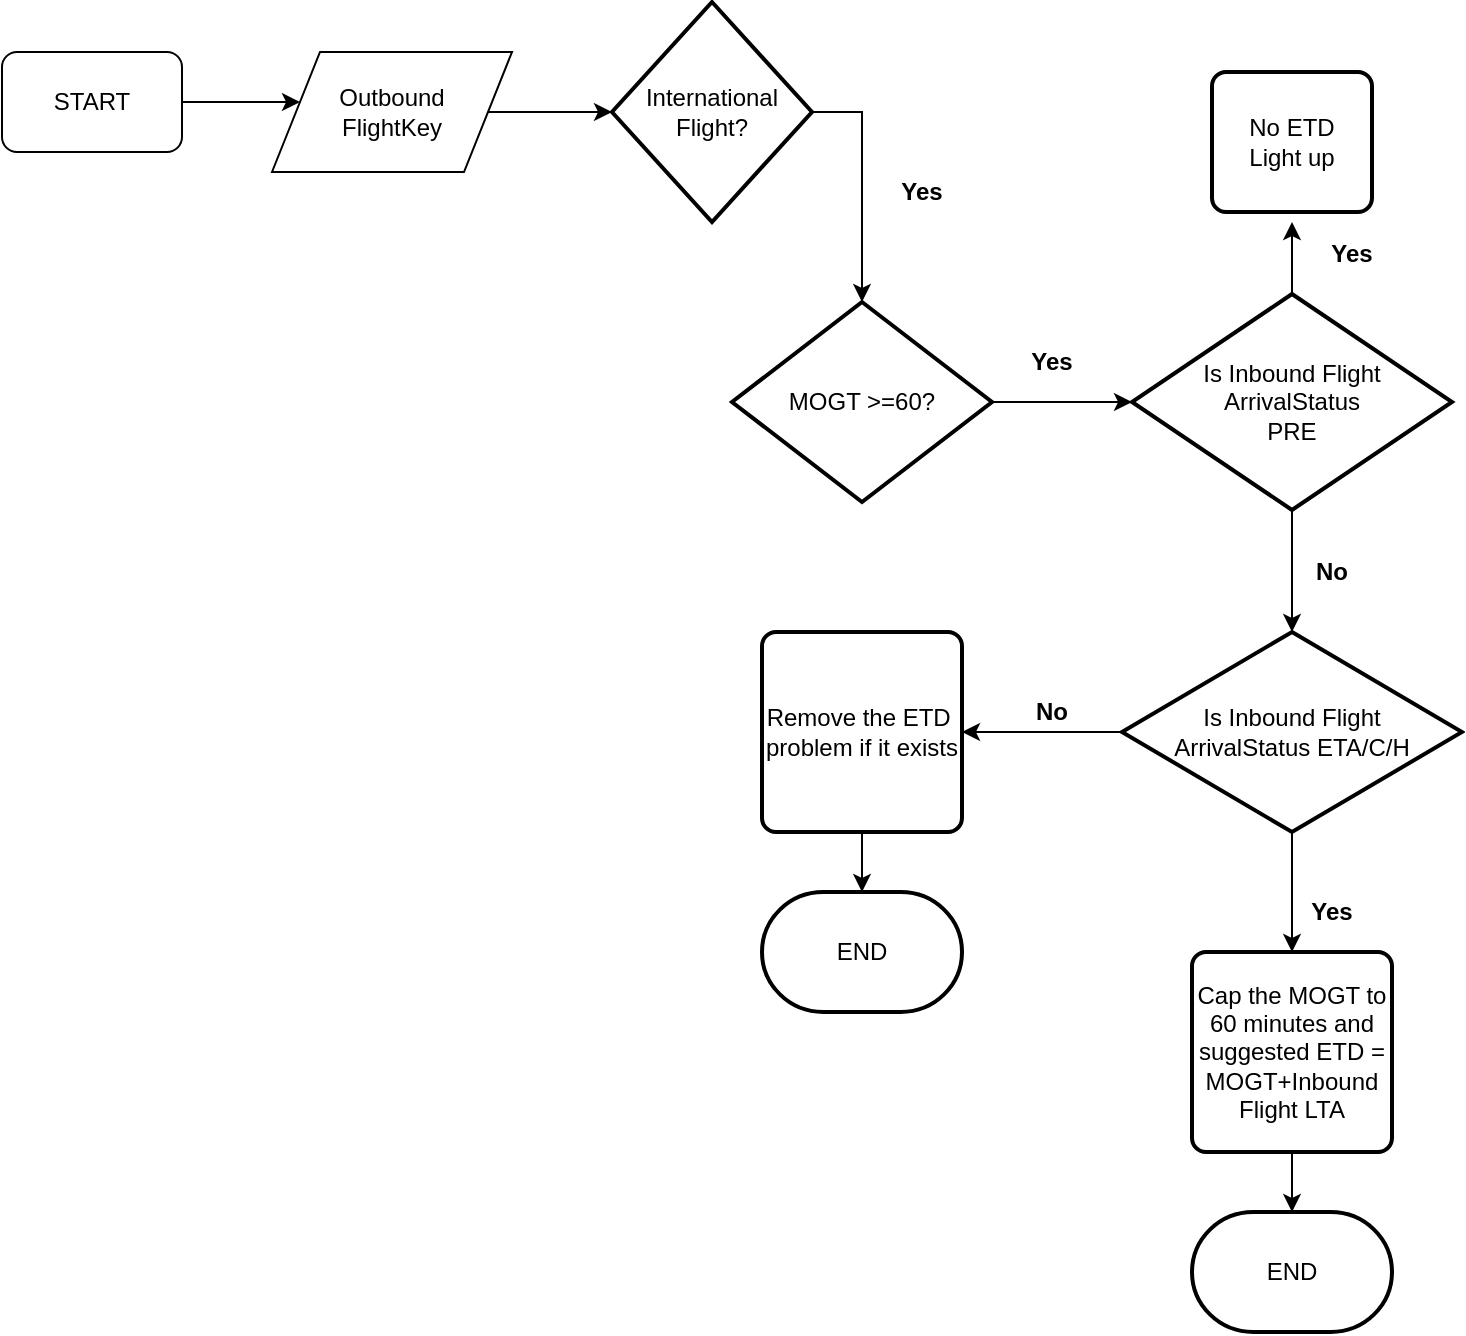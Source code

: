 <mxfile version="11.1.4" type="github"><diagram id="pFKQiXRmC3XckeJbhHOQ" name="Page-1"><mxGraphModel dx="1038" dy="583" grid="1" gridSize="10" guides="1" tooltips="1" connect="1" arrows="1" fold="1" page="1" pageScale="1" pageWidth="850" pageHeight="1100" math="0" shadow="0"><root><mxCell id="0"/><mxCell id="1" parent="0"/><mxCell id="46tW-18OfaLYzbYvIZAa-34" value="" style="edgeStyle=orthogonalEdgeStyle;rounded=0;orthogonalLoop=1;jettySize=auto;html=1;" edge="1" parent="1" source="UgsXbYPD-4DsROqtCclC-1" target="UgsXbYPD-4DsROqtCclC-3"><mxGeometry relative="1" as="geometry"><Array as="points"><mxPoint x="140" y="65"/><mxPoint x="140" y="65"/></Array></mxGeometry></mxCell><mxCell id="UgsXbYPD-4DsROqtCclC-1" value="START" style="rounded=1;whiteSpace=wrap;html=1;" parent="1" vertex="1"><mxGeometry x="15" y="40" width="90" height="50" as="geometry"/></mxCell><mxCell id="UgsXbYPD-4DsROqtCclC-6" style="edgeStyle=orthogonalEdgeStyle;rounded=0;orthogonalLoop=1;jettySize=auto;html=1;exitX=0.5;exitY=0;exitDx=0;exitDy=0;entryX=0.5;entryY=0;entryDx=0;entryDy=0;" parent="1" source="UgsXbYPD-4DsROqtCclC-3" target="UgsXbYPD-4DsROqtCclC-3" edge="1"><mxGeometry relative="1" as="geometry"><mxPoint x="260" y="120" as="targetPoint"/></mxGeometry></mxCell><mxCell id="46tW-18OfaLYzbYvIZAa-36" value="" style="edgeStyle=orthogonalEdgeStyle;rounded=0;orthogonalLoop=1;jettySize=auto;html=1;" edge="1" parent="1" source="UgsXbYPD-4DsROqtCclC-3" target="UgsXbYPD-4DsROqtCclC-8"><mxGeometry relative="1" as="geometry"/></mxCell><mxCell id="UgsXbYPD-4DsROqtCclC-3" value="Outbound&lt;br&gt;FlightKey" style="shape=parallelogram;perimeter=parallelogramPerimeter;whiteSpace=wrap;html=1;" parent="1" vertex="1"><mxGeometry x="150" y="40" width="120" height="60" as="geometry"/></mxCell><mxCell id="46tW-18OfaLYzbYvIZAa-39" value="" style="edgeStyle=orthogonalEdgeStyle;rounded=0;orthogonalLoop=1;jettySize=auto;html=1;entryX=0.5;entryY=0;entryDx=0;entryDy=0;entryPerimeter=0;" edge="1" parent="1" source="UgsXbYPD-4DsROqtCclC-8" target="UgsXbYPD-4DsROqtCclC-11"><mxGeometry relative="1" as="geometry"><mxPoint x="500" y="70" as="targetPoint"/><Array as="points"><mxPoint x="445" y="70"/></Array></mxGeometry></mxCell><mxCell id="UgsXbYPD-4DsROqtCclC-8" value="International Flight?" style="strokeWidth=2;html=1;shape=mxgraph.flowchart.decision;whiteSpace=wrap;" parent="1" vertex="1"><mxGeometry x="320" y="15" width="100" height="110" as="geometry"/></mxCell><mxCell id="UgsXbYPD-4DsROqtCclC-14" style="edgeStyle=orthogonalEdgeStyle;rounded=0;orthogonalLoop=1;jettySize=auto;html=1;" parent="1" source="UgsXbYPD-4DsROqtCclC-11" edge="1"><mxGeometry relative="1" as="geometry"><mxPoint x="580" y="215" as="targetPoint"/></mxGeometry></mxCell><mxCell id="UgsXbYPD-4DsROqtCclC-11" value="MOGT &amp;gt;=60?" style="strokeWidth=2;html=1;shape=mxgraph.flowchart.decision;whiteSpace=wrap;" parent="1" vertex="1"><mxGeometry x="380" y="165" width="130" height="100" as="geometry"/></mxCell><mxCell id="UgsXbYPD-4DsROqtCclC-16" style="edgeStyle=orthogonalEdgeStyle;rounded=0;orthogonalLoop=1;jettySize=auto;html=1;entryX=0.5;entryY=0;entryDx=0;entryDy=0;entryPerimeter=0;" parent="1" source="UgsXbYPD-4DsROqtCclC-15" edge="1" target="UgsXbYPD-4DsROqtCclC-17"><mxGeometry relative="1" as="geometry"><mxPoint x="590" y="320" as="targetPoint"/><Array as="points"><mxPoint x="660" y="290"/><mxPoint x="660" y="290"/></Array></mxGeometry></mxCell><mxCell id="46tW-18OfaLYzbYvIZAa-3" value="" style="edgeStyle=orthogonalEdgeStyle;rounded=0;orthogonalLoop=1;jettySize=auto;html=1;" edge="1" parent="1" source="UgsXbYPD-4DsROqtCclC-15"><mxGeometry relative="1" as="geometry"><mxPoint x="660" y="125" as="targetPoint"/><Array as="points"><mxPoint x="660" y="125"/><mxPoint x="660" y="125"/></Array></mxGeometry></mxCell><mxCell id="UgsXbYPD-4DsROqtCclC-15" value="Is Inbound Flight&lt;br&gt;ArrivalStatus &lt;br&gt;PRE" style="strokeWidth=2;html=1;shape=mxgraph.flowchart.decision;whiteSpace=wrap;" parent="1" vertex="1"><mxGeometry x="580" y="161" width="160" height="108" as="geometry"/></mxCell><mxCell id="46tW-18OfaLYzbYvIZAa-11" value="" style="edgeStyle=orthogonalEdgeStyle;rounded=0;orthogonalLoop=1;jettySize=auto;html=1;" edge="1" parent="1" source="UgsXbYPD-4DsROqtCclC-17"><mxGeometry relative="1" as="geometry"><mxPoint x="660" y="490" as="targetPoint"/></mxGeometry></mxCell><mxCell id="46tW-18OfaLYzbYvIZAa-15" value="" style="edgeStyle=orthogonalEdgeStyle;rounded=0;orthogonalLoop=1;jettySize=auto;html=1;" edge="1" parent="1" source="UgsXbYPD-4DsROqtCclC-17"><mxGeometry relative="1" as="geometry"><mxPoint x="495" y="380" as="targetPoint"/></mxGeometry></mxCell><mxCell id="UgsXbYPD-4DsROqtCclC-17" value="&lt;span style=&quot;white-space: normal&quot;&gt;Is Inbound Flight&lt;/span&gt;&lt;br style=&quot;white-space: normal&quot;&gt;&lt;span style=&quot;white-space: normal&quot;&gt;ArrivalStatus&lt;/span&gt;&lt;span style=&quot;white-space: normal&quot;&gt;&amp;nbsp;ETA/C/H&lt;/span&gt;" style="strokeWidth=2;html=1;shape=mxgraph.flowchart.decision;whiteSpace=wrap;" parent="1" vertex="1"><mxGeometry x="575" y="330" width="170" height="100" as="geometry"/></mxCell><mxCell id="46tW-18OfaLYzbYvIZAa-6" value="&lt;b&gt;Yes&lt;/b&gt;" style="text;html=1;strokeColor=none;fillColor=none;align=center;verticalAlign=middle;whiteSpace=wrap;rounded=0;" vertex="1" parent="1"><mxGeometry x="520" y="185" width="40" height="20" as="geometry"/></mxCell><mxCell id="46tW-18OfaLYzbYvIZAa-7" value="&lt;b&gt;No&lt;/b&gt;" style="text;html=1;strokeColor=none;fillColor=none;align=center;verticalAlign=middle;whiteSpace=wrap;rounded=0;" vertex="1" parent="1"><mxGeometry x="660" y="290" width="40" height="20" as="geometry"/></mxCell><mxCell id="46tW-18OfaLYzbYvIZAa-13" value="&lt;b&gt;Yes&lt;/b&gt;" style="text;html=1;strokeColor=none;fillColor=none;align=center;verticalAlign=middle;whiteSpace=wrap;rounded=0;" vertex="1" parent="1"><mxGeometry x="660" y="460" width="40" height="20" as="geometry"/></mxCell><mxCell id="46tW-18OfaLYzbYvIZAa-17" value="&lt;b&gt;No&lt;/b&gt;" style="text;html=1;strokeColor=none;fillColor=none;align=center;verticalAlign=middle;whiteSpace=wrap;rounded=0;" vertex="1" parent="1"><mxGeometry x="520" y="360" width="40" height="20" as="geometry"/></mxCell><mxCell id="46tW-18OfaLYzbYvIZAa-30" value="" style="edgeStyle=orthogonalEdgeStyle;rounded=0;orthogonalLoop=1;jettySize=auto;html=1;" edge="1" parent="1" source="46tW-18OfaLYzbYvIZAa-18"><mxGeometry relative="1" as="geometry"><mxPoint x="445" y="460" as="targetPoint"/></mxGeometry></mxCell><mxCell id="46tW-18OfaLYzbYvIZAa-18" value="&lt;span style=&quot;white-space: normal&quot;&gt;Remove the ETD&amp;nbsp;&lt;/span&gt;&lt;br style=&quot;white-space: normal&quot;&gt;&lt;span style=&quot;white-space: normal&quot;&gt;problem if it exists&lt;/span&gt;" style="rounded=1;whiteSpace=wrap;html=1;absoluteArcSize=1;arcSize=14;strokeWidth=2;" vertex="1" parent="1"><mxGeometry x="395" y="330" width="100" height="100" as="geometry"/></mxCell><mxCell id="46tW-18OfaLYzbYvIZAa-21" value="END" style="strokeWidth=2;html=1;shape=mxgraph.flowchart.terminator;whiteSpace=wrap;" vertex="1" parent="1"><mxGeometry x="395" y="460" width="100" height="60" as="geometry"/></mxCell><mxCell id="46tW-18OfaLYzbYvIZAa-29" value="" style="edgeStyle=orthogonalEdgeStyle;rounded=0;orthogonalLoop=1;jettySize=auto;html=1;" edge="1" parent="1" source="46tW-18OfaLYzbYvIZAa-22"><mxGeometry relative="1" as="geometry"><mxPoint x="660" y="620" as="targetPoint"/></mxGeometry></mxCell><mxCell id="46tW-18OfaLYzbYvIZAa-22" value="Cap the MOGT to 60 minutes and suggested ETD = MOGT+Inbound Flight LTA" style="rounded=1;whiteSpace=wrap;html=1;absoluteArcSize=1;arcSize=14;strokeWidth=2;" vertex="1" parent="1"><mxGeometry x="610" y="490" width="100" height="100" as="geometry"/></mxCell><mxCell id="46tW-18OfaLYzbYvIZAa-23" value="No ETD &lt;br&gt;Light up" style="rounded=1;whiteSpace=wrap;html=1;absoluteArcSize=1;arcSize=14;strokeWidth=2;" vertex="1" parent="1"><mxGeometry x="620" y="50" width="80" height="70" as="geometry"/></mxCell><mxCell id="46tW-18OfaLYzbYvIZAa-27" value="&lt;b&gt;Yes&lt;/b&gt;" style="text;html=1;strokeColor=none;fillColor=none;align=center;verticalAlign=middle;whiteSpace=wrap;rounded=0;" vertex="1" parent="1"><mxGeometry x="670" y="130.5" width="40" height="20" as="geometry"/></mxCell><mxCell id="46tW-18OfaLYzbYvIZAa-28" value="END" style="strokeWidth=2;html=1;shape=mxgraph.flowchart.terminator;whiteSpace=wrap;" vertex="1" parent="1"><mxGeometry x="610" y="620" width="100" height="60" as="geometry"/></mxCell><mxCell id="46tW-18OfaLYzbYvIZAa-40" value="&lt;b&gt;Yes&lt;/b&gt;" style="text;html=1;strokeColor=none;fillColor=none;align=center;verticalAlign=middle;whiteSpace=wrap;rounded=0;" vertex="1" parent="1"><mxGeometry x="455" y="100" width="40" height="20" as="geometry"/></mxCell></root></mxGraphModel></diagram></mxfile>